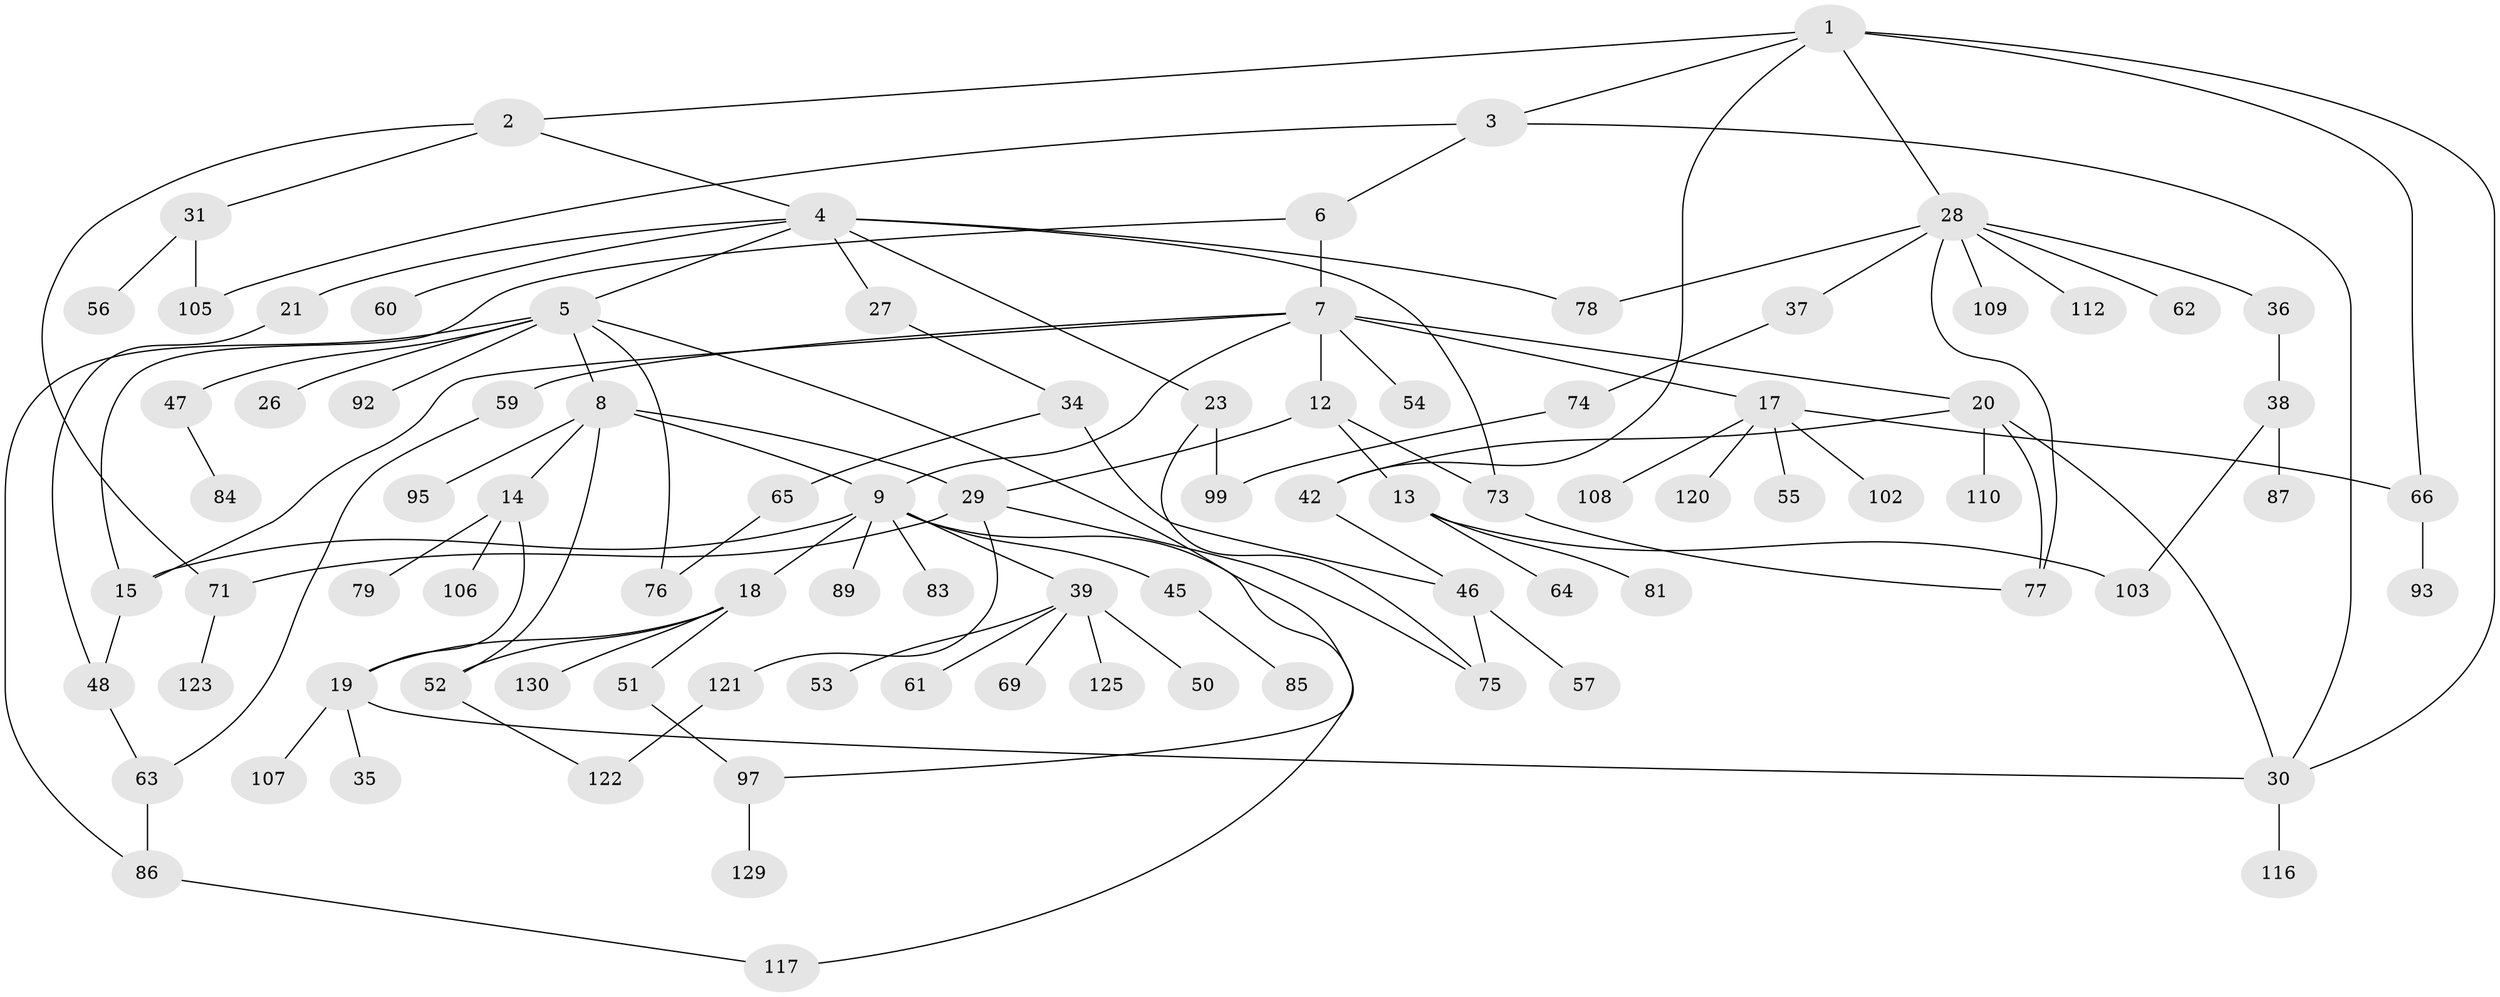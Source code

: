 // Generated by graph-tools (version 1.1) at 2025/51/02/27/25 19:51:41]
// undirected, 91 vertices, 119 edges
graph export_dot {
graph [start="1"]
  node [color=gray90,style=filled];
  1 [super="+16"];
  2 [super="+11"];
  3;
  4 [super="+10"];
  5 [super="+25"];
  6 [super="+24"];
  7 [super="+22"];
  8 [super="+90"];
  9 [super="+43"];
  12 [super="+70"];
  13 [super="+67"];
  14 [super="+40"];
  15 [super="+44"];
  17 [super="+88"];
  18 [super="+94"];
  19 [super="+33"];
  20 [super="+41"];
  21;
  23 [super="+126"];
  26 [super="+128"];
  27 [super="+124"];
  28 [super="+32"];
  29 [super="+72"];
  30 [super="+68"];
  31;
  34;
  35;
  36;
  37 [super="+80"];
  38 [super="+58"];
  39 [super="+49"];
  42;
  45;
  46 [super="+98"];
  47 [super="+113"];
  48 [super="+114"];
  50;
  51;
  52;
  53;
  54;
  55;
  56 [super="+115"];
  57 [super="+100"];
  59;
  60 [super="+104"];
  61;
  62;
  63 [super="+91"];
  64 [super="+131"];
  65 [super="+82"];
  66 [super="+111"];
  69;
  71 [super="+101"];
  73;
  74;
  75 [super="+118"];
  76;
  77;
  78;
  79;
  81;
  83;
  84;
  85 [super="+119"];
  86;
  87;
  89 [super="+96"];
  92;
  93;
  95;
  97;
  99;
  102;
  103;
  105 [super="+127"];
  106;
  107;
  108;
  109;
  110;
  112;
  116;
  117;
  120;
  121;
  122;
  123;
  125;
  129;
  130;
  1 -- 2;
  1 -- 3;
  1 -- 42;
  1 -- 30;
  1 -- 28;
  1 -- 66;
  2 -- 4;
  2 -- 31;
  2 -- 71;
  3 -- 6;
  3 -- 30;
  3 -- 105;
  4 -- 5;
  4 -- 21;
  4 -- 60;
  4 -- 73;
  4 -- 78;
  4 -- 27;
  4 -- 23;
  5 -- 8;
  5 -- 26;
  5 -- 76;
  5 -- 86;
  5 -- 92;
  5 -- 97;
  5 -- 47;
  6 -- 7;
  6 -- 15;
  7 -- 9;
  7 -- 12;
  7 -- 15;
  7 -- 17;
  7 -- 20;
  7 -- 54;
  7 -- 59;
  8 -- 14;
  8 -- 29;
  8 -- 52;
  8 -- 95;
  8 -- 9;
  9 -- 18;
  9 -- 39;
  9 -- 83;
  9 -- 89;
  9 -- 117;
  9 -- 45;
  9 -- 15;
  12 -- 13;
  12 -- 29;
  12 -- 73;
  13 -- 64;
  13 -- 81;
  13 -- 103;
  14 -- 106;
  14 -- 19;
  14 -- 79;
  15 -- 48;
  17 -- 55;
  17 -- 66;
  17 -- 108;
  17 -- 120;
  17 -- 102;
  18 -- 19;
  18 -- 51;
  18 -- 130;
  18 -- 52;
  19 -- 35;
  19 -- 107;
  19 -- 30;
  20 -- 110;
  20 -- 77;
  20 -- 42;
  20 -- 30;
  21 -- 48;
  23 -- 99;
  23 -- 75;
  27 -- 34;
  28 -- 37;
  28 -- 77;
  28 -- 109;
  28 -- 112;
  28 -- 36;
  28 -- 62;
  28 -- 78;
  29 -- 75;
  29 -- 71;
  29 -- 121;
  30 -- 116;
  31 -- 56;
  31 -- 105;
  34 -- 46;
  34 -- 65;
  36 -- 38;
  37 -- 74;
  38 -- 87;
  38 -- 103;
  39 -- 50;
  39 -- 61;
  39 -- 69;
  39 -- 53;
  39 -- 125;
  42 -- 46;
  45 -- 85;
  46 -- 57;
  46 -- 75;
  47 -- 84;
  48 -- 63;
  51 -- 97;
  52 -- 122;
  59 -- 63;
  63 -- 86;
  65 -- 76;
  66 -- 93;
  71 -- 123;
  73 -- 77;
  74 -- 99;
  86 -- 117;
  97 -- 129;
  121 -- 122;
}
